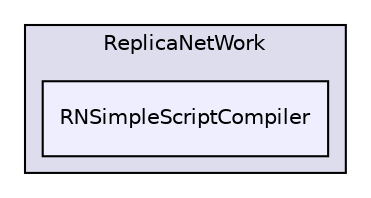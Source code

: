 digraph "RNSimpleScriptCompiler" {
  compound=true
  node [ fontsize="10", fontname="Helvetica"];
  edge [ labelfontsize="10", labelfontname="Helvetica"];
  subgraph clusterdir_aef0490a20352b28c05403be9f6bb4e5 {
    graph [ bgcolor="#ddddee", pencolor="black", label="ReplicaNetWork" fontname="Helvetica", fontsize="10", URL="dir_aef0490a20352b28c05403be9f6bb4e5.html"]
  dir_1cc5ceacbe854efc3881eea4997f3516 [shape=box, label="RNSimpleScriptCompiler", style="filled", fillcolor="#eeeeff", pencolor="black", URL="dir_1cc5ceacbe854efc3881eea4997f3516.html"];
  }
}
